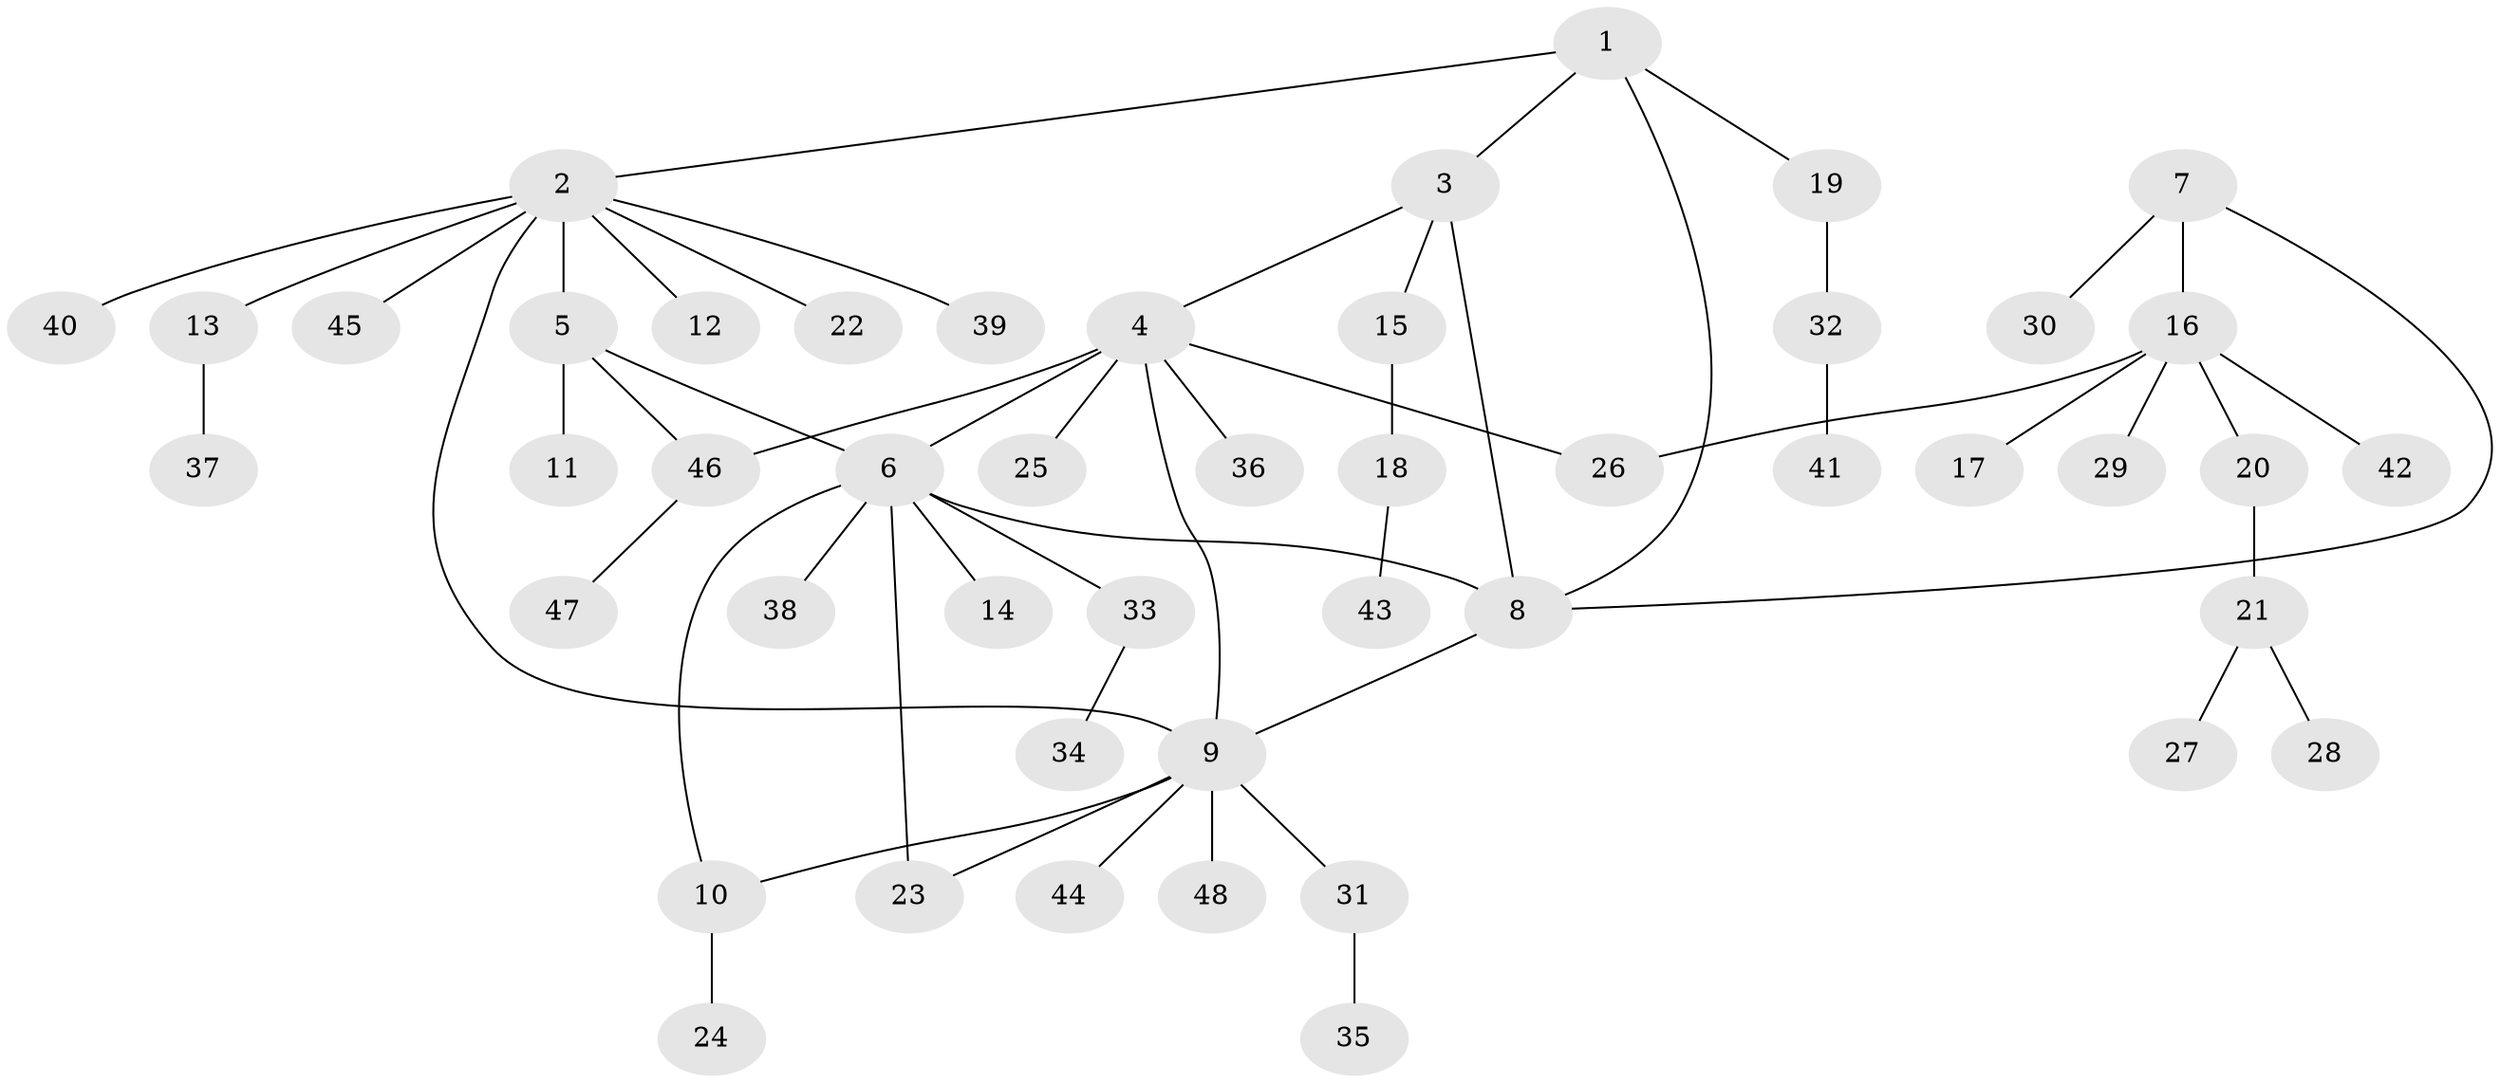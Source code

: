 // Generated by graph-tools (version 1.1) at 2025/37/03/09/25 02:37:32]
// undirected, 48 vertices, 56 edges
graph export_dot {
graph [start="1"]
  node [color=gray90,style=filled];
  1;
  2;
  3;
  4;
  5;
  6;
  7;
  8;
  9;
  10;
  11;
  12;
  13;
  14;
  15;
  16;
  17;
  18;
  19;
  20;
  21;
  22;
  23;
  24;
  25;
  26;
  27;
  28;
  29;
  30;
  31;
  32;
  33;
  34;
  35;
  36;
  37;
  38;
  39;
  40;
  41;
  42;
  43;
  44;
  45;
  46;
  47;
  48;
  1 -- 2;
  1 -- 3;
  1 -- 8;
  1 -- 19;
  2 -- 5;
  2 -- 9;
  2 -- 12;
  2 -- 13;
  2 -- 22;
  2 -- 39;
  2 -- 40;
  2 -- 45;
  3 -- 4;
  3 -- 8;
  3 -- 15;
  4 -- 6;
  4 -- 9;
  4 -- 25;
  4 -- 26;
  4 -- 36;
  4 -- 46;
  5 -- 6;
  5 -- 11;
  5 -- 46;
  6 -- 8;
  6 -- 10;
  6 -- 14;
  6 -- 23;
  6 -- 33;
  6 -- 38;
  7 -- 8;
  7 -- 16;
  7 -- 30;
  8 -- 9;
  9 -- 10;
  9 -- 23;
  9 -- 31;
  9 -- 44;
  9 -- 48;
  10 -- 24;
  13 -- 37;
  15 -- 18;
  16 -- 17;
  16 -- 20;
  16 -- 26;
  16 -- 29;
  16 -- 42;
  18 -- 43;
  19 -- 32;
  20 -- 21;
  21 -- 27;
  21 -- 28;
  31 -- 35;
  32 -- 41;
  33 -- 34;
  46 -- 47;
}
